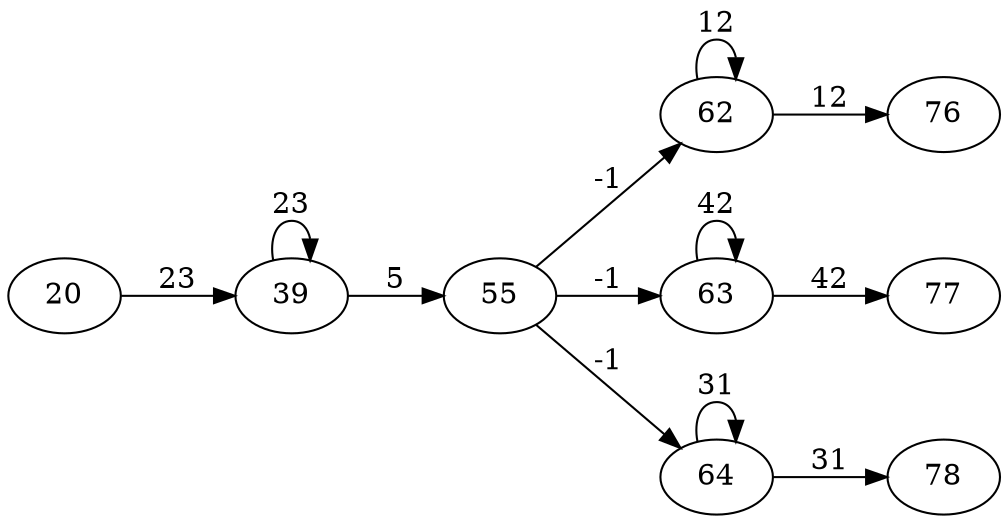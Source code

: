 digraph lazymin {
	rankdir = "LR";
	20 -> 39 [label = "23" ];
	39 -> 39 [label = "23" ];
	39 -> 55 [label = "5" ];
	55 -> 62 [label = "-1" ];
	55 -> 63 [label = "-1" ];
	55 -> 64 [label = "-1" ];
	62 -> 62 [label = "12" ];
	63 -> 63 [label = "42" ];
	64 -> 64 [label = "31" ];
	62 -> 76 [label = "12" ];
	63 -> 77 [label = "42" ];
	64 -> 78 [label = "31" ];
}
